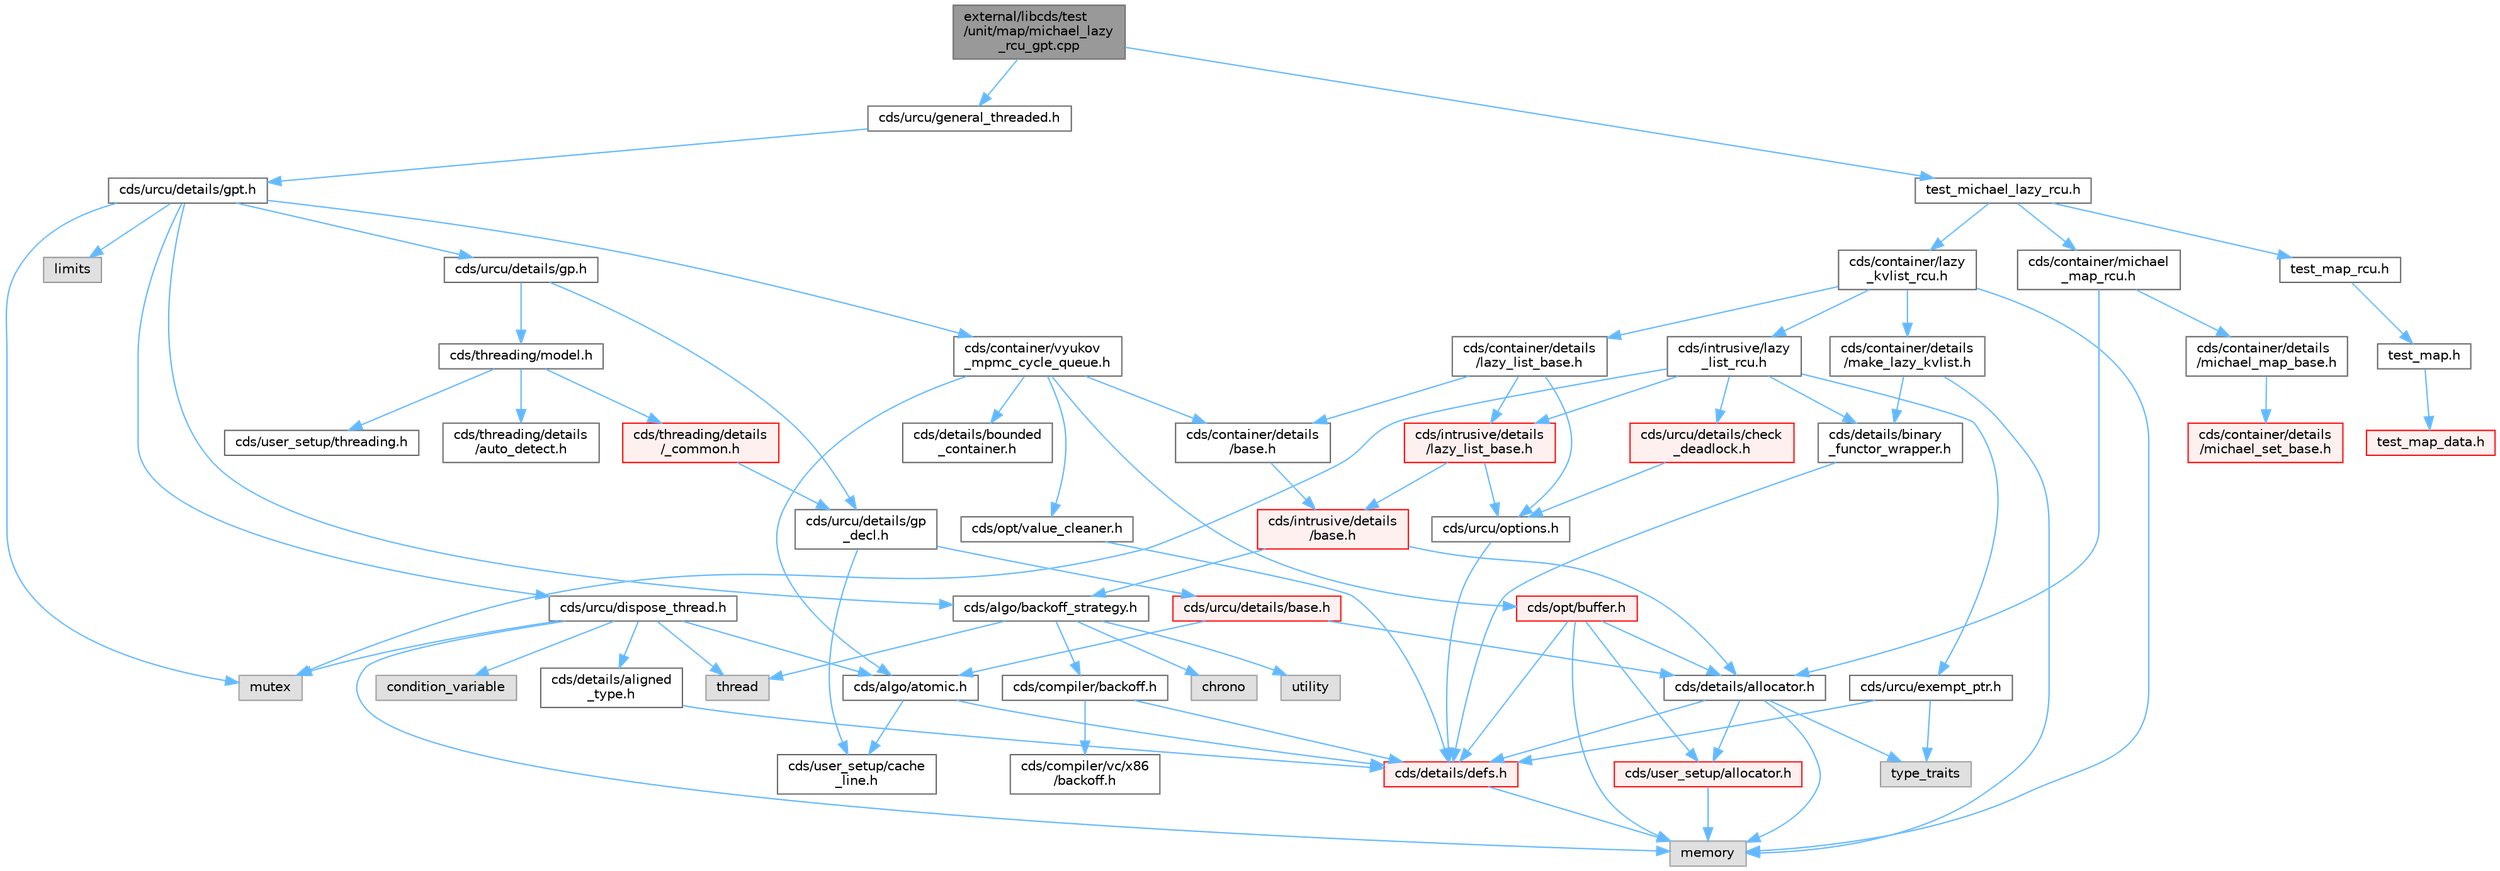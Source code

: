 digraph "external/libcds/test/unit/map/michael_lazy_rcu_gpt.cpp"
{
 // LATEX_PDF_SIZE
  bgcolor="transparent";
  edge [fontname=Helvetica,fontsize=10,labelfontname=Helvetica,labelfontsize=10];
  node [fontname=Helvetica,fontsize=10,shape=box,height=0.2,width=0.4];
  Node1 [id="Node000001",label="external/libcds/test\l/unit/map/michael_lazy\l_rcu_gpt.cpp",height=0.2,width=0.4,color="gray40", fillcolor="grey60", style="filled", fontcolor="black",tooltip=" "];
  Node1 -> Node2 [id="edge83_Node000001_Node000002",color="steelblue1",style="solid",tooltip=" "];
  Node2 [id="Node000002",label="cds/urcu/general_threaded.h",height=0.2,width=0.4,color="grey40", fillcolor="white", style="filled",URL="$general__threaded_8h.html",tooltip=" "];
  Node2 -> Node3 [id="edge84_Node000002_Node000003",color="steelblue1",style="solid",tooltip=" "];
  Node3 [id="Node000003",label="cds/urcu/details/gpt.h",height=0.2,width=0.4,color="grey40", fillcolor="white", style="filled",URL="$gpt_8h.html",tooltip=" "];
  Node3 -> Node4 [id="edge85_Node000003_Node000004",color="steelblue1",style="solid",tooltip=" "];
  Node4 [id="Node000004",label="mutex",height=0.2,width=0.4,color="grey60", fillcolor="#E0E0E0", style="filled",tooltip=" "];
  Node3 -> Node5 [id="edge86_Node000003_Node000005",color="steelblue1",style="solid",tooltip=" "];
  Node5 [id="Node000005",label="limits",height=0.2,width=0.4,color="grey60", fillcolor="#E0E0E0", style="filled",tooltip=" "];
  Node3 -> Node6 [id="edge87_Node000003_Node000006",color="steelblue1",style="solid",tooltip=" "];
  Node6 [id="Node000006",label="cds/urcu/details/gp.h",height=0.2,width=0.4,color="grey40", fillcolor="white", style="filled",URL="$gp_8h.html",tooltip=" "];
  Node6 -> Node7 [id="edge88_Node000006_Node000007",color="steelblue1",style="solid",tooltip=" "];
  Node7 [id="Node000007",label="cds/urcu/details/gp\l_decl.h",height=0.2,width=0.4,color="grey40", fillcolor="white", style="filled",URL="$gp__decl_8h.html",tooltip=" "];
  Node7 -> Node8 [id="edge89_Node000007_Node000008",color="steelblue1",style="solid",tooltip=" "];
  Node8 [id="Node000008",label="cds/urcu/details/base.h",height=0.2,width=0.4,color="red", fillcolor="#FFF0F0", style="filled",URL="$external_2libcds_2cds_2urcu_2details_2base_8h.html",tooltip=" "];
  Node8 -> Node9 [id="edge90_Node000008_Node000009",color="steelblue1",style="solid",tooltip=" "];
  Node9 [id="Node000009",label="cds/algo/atomic.h",height=0.2,width=0.4,color="grey40", fillcolor="white", style="filled",URL="$external_2libcds_2cds_2algo_2atomic_8h.html",tooltip=" "];
  Node9 -> Node10 [id="edge91_Node000009_Node000010",color="steelblue1",style="solid",tooltip=" "];
  Node10 [id="Node000010",label="cds/details/defs.h",height=0.2,width=0.4,color="red", fillcolor="#FFF0F0", style="filled",URL="$details_2defs_8h.html",tooltip=" "];
  Node10 -> Node18 [id="edge92_Node000010_Node000018",color="steelblue1",style="solid",tooltip=" "];
  Node18 [id="Node000018",label="memory",height=0.2,width=0.4,color="grey60", fillcolor="#E0E0E0", style="filled",tooltip=" "];
  Node9 -> Node23 [id="edge93_Node000009_Node000023",color="steelblue1",style="solid",tooltip=" "];
  Node23 [id="Node000023",label="cds/user_setup/cache\l_line.h",height=0.2,width=0.4,color="grey40", fillcolor="white", style="filled",URL="$cache__line_8h.html",tooltip="Cache-line size definition"];
  Node8 -> Node25 [id="edge94_Node000008_Node000025",color="steelblue1",style="solid",tooltip=" "];
  Node25 [id="Node000025",label="cds/details/allocator.h",height=0.2,width=0.4,color="grey40", fillcolor="white", style="filled",URL="$external_2libcds_2cds_2details_2allocator_8h.html",tooltip=" "];
  Node25 -> Node26 [id="edge95_Node000025_Node000026",color="steelblue1",style="solid",tooltip=" "];
  Node26 [id="Node000026",label="type_traits",height=0.2,width=0.4,color="grey60", fillcolor="#E0E0E0", style="filled",tooltip=" "];
  Node25 -> Node18 [id="edge96_Node000025_Node000018",color="steelblue1",style="solid",tooltip=" "];
  Node25 -> Node10 [id="edge97_Node000025_Node000010",color="steelblue1",style="solid",tooltip=" "];
  Node25 -> Node27 [id="edge98_Node000025_Node000027",color="steelblue1",style="solid",tooltip=" "];
  Node27 [id="Node000027",label="cds/user_setup/allocator.h",height=0.2,width=0.4,color="red", fillcolor="#FFF0F0", style="filled",URL="$external_2libcds_2cds_2user__setup_2allocator_8h.html",tooltip="Default implementation of allocator classes."];
  Node27 -> Node18 [id="edge99_Node000027_Node000018",color="steelblue1",style="solid",tooltip=" "];
  Node7 -> Node23 [id="edge100_Node000007_Node000023",color="steelblue1",style="solid",tooltip=" "];
  Node6 -> Node47 [id="edge101_Node000006_Node000047",color="steelblue1",style="solid",tooltip=" "];
  Node47 [id="Node000047",label="cds/threading/model.h",height=0.2,width=0.4,color="grey40", fillcolor="white", style="filled",URL="$model_8h.html",tooltip=" "];
  Node47 -> Node48 [id="edge102_Node000047_Node000048",color="steelblue1",style="solid",tooltip=" "];
  Node48 [id="Node000048",label="cds/threading/details\l/_common.h",height=0.2,width=0.4,color="red", fillcolor="#FFF0F0", style="filled",URL="$__common_8h.html",tooltip=" "];
  Node48 -> Node7 [id="edge103_Node000048_Node000007",color="steelblue1",style="solid",tooltip=" "];
  Node47 -> Node52 [id="edge104_Node000047_Node000052",color="steelblue1",style="solid",tooltip=" "];
  Node52 [id="Node000052",label="cds/user_setup/threading.h",height=0.2,width=0.4,color="grey40", fillcolor="white", style="filled",URL="$external_2libcds_2cds_2user__setup_2threading_8h.html",tooltip=" "];
  Node47 -> Node53 [id="edge105_Node000047_Node000053",color="steelblue1",style="solid",tooltip=" "];
  Node53 [id="Node000053",label="cds/threading/details\l/auto_detect.h",height=0.2,width=0.4,color="grey40", fillcolor="white", style="filled",URL="$auto__detect_8h.html",tooltip=" "];
  Node3 -> Node54 [id="edge106_Node000003_Node000054",color="steelblue1",style="solid",tooltip=" "];
  Node54 [id="Node000054",label="cds/urcu/dispose_thread.h",height=0.2,width=0.4,color="grey40", fillcolor="white", style="filled",URL="$dispose__thread_8h.html",tooltip=" "];
  Node54 -> Node18 [id="edge107_Node000054_Node000018",color="steelblue1",style="solid",tooltip=" "];
  Node54 -> Node37 [id="edge108_Node000054_Node000037",color="steelblue1",style="solid",tooltip=" "];
  Node37 [id="Node000037",label="thread",height=0.2,width=0.4,color="grey60", fillcolor="#E0E0E0", style="filled",tooltip=" "];
  Node54 -> Node4 [id="edge109_Node000054_Node000004",color="steelblue1",style="solid",tooltip=" "];
  Node54 -> Node55 [id="edge110_Node000054_Node000055",color="steelblue1",style="solid",tooltip=" "];
  Node55 [id="Node000055",label="condition_variable",height=0.2,width=0.4,color="grey60", fillcolor="#E0E0E0", style="filled",tooltip=" "];
  Node54 -> Node56 [id="edge111_Node000054_Node000056",color="steelblue1",style="solid",tooltip=" "];
  Node56 [id="Node000056",label="cds/details/aligned\l_type.h",height=0.2,width=0.4,color="grey40", fillcolor="white", style="filled",URL="$aligned__type_8h.html",tooltip=" "];
  Node56 -> Node10 [id="edge112_Node000056_Node000010",color="steelblue1",style="solid",tooltip=" "];
  Node54 -> Node9 [id="edge113_Node000054_Node000009",color="steelblue1",style="solid",tooltip=" "];
  Node3 -> Node57 [id="edge114_Node000003_Node000057",color="steelblue1",style="solid",tooltip=" "];
  Node57 [id="Node000057",label="cds/algo/backoff_strategy.h",height=0.2,width=0.4,color="grey40", fillcolor="white", style="filled",URL="$backoff__strategy_8h.html",tooltip=" "];
  Node57 -> Node42 [id="edge115_Node000057_Node000042",color="steelblue1",style="solid",tooltip=" "];
  Node42 [id="Node000042",label="utility",height=0.2,width=0.4,color="grey60", fillcolor="#E0E0E0", style="filled",tooltip=" "];
  Node57 -> Node37 [id="edge116_Node000057_Node000037",color="steelblue1",style="solid",tooltip=" "];
  Node57 -> Node58 [id="edge117_Node000057_Node000058",color="steelblue1",style="solid",tooltip=" "];
  Node58 [id="Node000058",label="chrono",height=0.2,width=0.4,color="grey60", fillcolor="#E0E0E0", style="filled",tooltip=" "];
  Node57 -> Node59 [id="edge118_Node000057_Node000059",color="steelblue1",style="solid",tooltip=" "];
  Node59 [id="Node000059",label="cds/compiler/backoff.h",height=0.2,width=0.4,color="grey40", fillcolor="white", style="filled",URL="$backoff_8h.html",tooltip=" "];
  Node59 -> Node10 [id="edge119_Node000059_Node000010",color="steelblue1",style="solid",tooltip=" "];
  Node59 -> Node60 [id="edge120_Node000059_Node000060",color="steelblue1",style="solid",tooltip=" "];
  Node60 [id="Node000060",label="cds/compiler/vc/x86\l/backoff.h",height=0.2,width=0.4,color="grey40", fillcolor="white", style="filled",URL="$vc_2x86_2backoff_8h.html",tooltip=" "];
  Node3 -> Node61 [id="edge121_Node000003_Node000061",color="steelblue1",style="solid",tooltip=" "];
  Node61 [id="Node000061",label="cds/container/vyukov\l_mpmc_cycle_queue.h",height=0.2,width=0.4,color="grey40", fillcolor="white", style="filled",URL="$container_2vyukov__mpmc__cycle__queue_8h.html",tooltip=" "];
  Node61 -> Node62 [id="edge122_Node000061_Node000062",color="steelblue1",style="solid",tooltip=" "];
  Node62 [id="Node000062",label="cds/container/details\l/base.h",height=0.2,width=0.4,color="grey40", fillcolor="white", style="filled",URL="$external_2libcds_2cds_2container_2details_2base_8h.html",tooltip=" "];
  Node62 -> Node63 [id="edge123_Node000062_Node000063",color="steelblue1",style="solid",tooltip=" "];
  Node63 [id="Node000063",label="cds/intrusive/details\l/base.h",height=0.2,width=0.4,color="red", fillcolor="#FFF0F0", style="filled",URL="$external_2libcds_2cds_2intrusive_2details_2base_8h.html",tooltip=" "];
  Node63 -> Node25 [id="edge124_Node000063_Node000025",color="steelblue1",style="solid",tooltip=" "];
  Node63 -> Node57 [id="edge125_Node000063_Node000057",color="steelblue1",style="solid",tooltip=" "];
  Node61 -> Node67 [id="edge126_Node000061_Node000067",color="steelblue1",style="solid",tooltip=" "];
  Node67 [id="Node000067",label="cds/opt/buffer.h",height=0.2,width=0.4,color="red", fillcolor="#FFF0F0", style="filled",URL="$external_2libcds_2cds_2opt_2buffer_8h.html",tooltip=" "];
  Node67 -> Node10 [id="edge127_Node000067_Node000010",color="steelblue1",style="solid",tooltip=" "];
  Node67 -> Node27 [id="edge128_Node000067_Node000027",color="steelblue1",style="solid",tooltip=" "];
  Node67 -> Node25 [id="edge129_Node000067_Node000025",color="steelblue1",style="solid",tooltip=" "];
  Node67 -> Node18 [id="edge130_Node000067_Node000018",color="steelblue1",style="solid",tooltip=" "];
  Node61 -> Node69 [id="edge131_Node000061_Node000069",color="steelblue1",style="solid",tooltip=" "];
  Node69 [id="Node000069",label="cds/opt/value_cleaner.h",height=0.2,width=0.4,color="grey40", fillcolor="white", style="filled",URL="$value__cleaner_8h.html",tooltip=" "];
  Node69 -> Node10 [id="edge132_Node000069_Node000010",color="steelblue1",style="solid",tooltip=" "];
  Node61 -> Node9 [id="edge133_Node000061_Node000009",color="steelblue1",style="solid",tooltip=" "];
  Node61 -> Node70 [id="edge134_Node000061_Node000070",color="steelblue1",style="solid",tooltip=" "];
  Node70 [id="Node000070",label="cds/details/bounded\l_container.h",height=0.2,width=0.4,color="grey40", fillcolor="white", style="filled",URL="$bounded__container_8h.html",tooltip=" "];
  Node1 -> Node71 [id="edge135_Node000001_Node000071",color="steelblue1",style="solid",tooltip=" "];
  Node71 [id="Node000071",label="test_michael_lazy_rcu.h",height=0.2,width=0.4,color="grey40", fillcolor="white", style="filled",URL="$map_2test__michael__lazy__rcu_8h.html",tooltip=" "];
  Node71 -> Node72 [id="edge136_Node000071_Node000072",color="steelblue1",style="solid",tooltip=" "];
  Node72 [id="Node000072",label="test_map_rcu.h",height=0.2,width=0.4,color="grey40", fillcolor="white", style="filled",URL="$test__map__rcu_8h.html",tooltip=" "];
  Node72 -> Node73 [id="edge137_Node000072_Node000073",color="steelblue1",style="solid",tooltip=" "];
  Node73 [id="Node000073",label="test_map.h",height=0.2,width=0.4,color="grey40", fillcolor="white", style="filled",URL="$map_2test__map_8h.html",tooltip=" "];
  Node73 -> Node74 [id="edge138_Node000073_Node000074",color="steelblue1",style="solid",tooltip=" "];
  Node74 [id="Node000074",label="test_map_data.h",height=0.2,width=0.4,color="red", fillcolor="#FFF0F0", style="filled",URL="$map_2test__map__data_8h.html",tooltip=" "];
  Node71 -> Node84 [id="edge139_Node000071_Node000084",color="steelblue1",style="solid",tooltip=" "];
  Node84 [id="Node000084",label="cds/container/lazy\l_kvlist_rcu.h",height=0.2,width=0.4,color="grey40", fillcolor="white", style="filled",URL="$lazy__kvlist__rcu_8h.html",tooltip=" "];
  Node84 -> Node18 [id="edge140_Node000084_Node000018",color="steelblue1",style="solid",tooltip=" "];
  Node84 -> Node85 [id="edge141_Node000084_Node000085",color="steelblue1",style="solid",tooltip=" "];
  Node85 [id="Node000085",label="cds/container/details\l/lazy_list_base.h",height=0.2,width=0.4,color="grey40", fillcolor="white", style="filled",URL="$container_2details_2lazy__list__base_8h.html",tooltip=" "];
  Node85 -> Node62 [id="edge142_Node000085_Node000062",color="steelblue1",style="solid",tooltip=" "];
  Node85 -> Node86 [id="edge143_Node000085_Node000086",color="steelblue1",style="solid",tooltip=" "];
  Node86 [id="Node000086",label="cds/intrusive/details\l/lazy_list_base.h",height=0.2,width=0.4,color="red", fillcolor="#FFF0F0", style="filled",URL="$intrusive_2details_2lazy__list__base_8h.html",tooltip=" "];
  Node86 -> Node63 [id="edge144_Node000086_Node000063",color="steelblue1",style="solid",tooltip=" "];
  Node86 -> Node90 [id="edge145_Node000086_Node000090",color="steelblue1",style="solid",tooltip=" "];
  Node90 [id="Node000090",label="cds/urcu/options.h",height=0.2,width=0.4,color="grey40", fillcolor="white", style="filled",URL="$urcu_2options_8h.html",tooltip=" "];
  Node90 -> Node10 [id="edge146_Node000090_Node000010",color="steelblue1",style="solid",tooltip=" "];
  Node85 -> Node90 [id="edge147_Node000085_Node000090",color="steelblue1",style="solid",tooltip=" "];
  Node84 -> Node91 [id="edge148_Node000084_Node000091",color="steelblue1",style="solid",tooltip=" "];
  Node91 [id="Node000091",label="cds/intrusive/lazy\l_list_rcu.h",height=0.2,width=0.4,color="grey40", fillcolor="white", style="filled",URL="$intrusive_2lazy__list__rcu_8h.html",tooltip=" "];
  Node91 -> Node4 [id="edge149_Node000091_Node000004",color="steelblue1",style="solid",tooltip=" "];
  Node91 -> Node86 [id="edge150_Node000091_Node000086",color="steelblue1",style="solid",tooltip=" "];
  Node91 -> Node92 [id="edge151_Node000091_Node000092",color="steelblue1",style="solid",tooltip=" "];
  Node92 [id="Node000092",label="cds/urcu/details/check\l_deadlock.h",height=0.2,width=0.4,color="red", fillcolor="#FFF0F0", style="filled",URL="$check__deadlock_8h.html",tooltip=" "];
  Node92 -> Node90 [id="edge152_Node000092_Node000090",color="steelblue1",style="solid",tooltip=" "];
  Node91 -> Node93 [id="edge153_Node000091_Node000093",color="steelblue1",style="solid",tooltip=" "];
  Node93 [id="Node000093",label="cds/details/binary\l_functor_wrapper.h",height=0.2,width=0.4,color="grey40", fillcolor="white", style="filled",URL="$binary__functor__wrapper_8h.html",tooltip=" "];
  Node93 -> Node10 [id="edge154_Node000093_Node000010",color="steelblue1",style="solid",tooltip=" "];
  Node91 -> Node94 [id="edge155_Node000091_Node000094",color="steelblue1",style="solid",tooltip=" "];
  Node94 [id="Node000094",label="cds/urcu/exempt_ptr.h",height=0.2,width=0.4,color="grey40", fillcolor="white", style="filled",URL="$exempt__ptr_8h.html",tooltip=" "];
  Node94 -> Node26 [id="edge156_Node000094_Node000026",color="steelblue1",style="solid",tooltip=" "];
  Node94 -> Node10 [id="edge157_Node000094_Node000010",color="steelblue1",style="solid",tooltip=" "];
  Node84 -> Node95 [id="edge158_Node000084_Node000095",color="steelblue1",style="solid",tooltip=" "];
  Node95 [id="Node000095",label="cds/container/details\l/make_lazy_kvlist.h",height=0.2,width=0.4,color="grey40", fillcolor="white", style="filled",URL="$make__lazy__kvlist_8h.html",tooltip=" "];
  Node95 -> Node93 [id="edge159_Node000095_Node000093",color="steelblue1",style="solid",tooltip=" "];
  Node95 -> Node18 [id="edge160_Node000095_Node000018",color="steelblue1",style="solid",tooltip=" "];
  Node71 -> Node96 [id="edge161_Node000071_Node000096",color="steelblue1",style="solid",tooltip=" "];
  Node96 [id="Node000096",label="cds/container/michael\l_map_rcu.h",height=0.2,width=0.4,color="grey40", fillcolor="white", style="filled",URL="$michael__map__rcu_8h.html",tooltip=" "];
  Node96 -> Node97 [id="edge162_Node000096_Node000097",color="steelblue1",style="solid",tooltip=" "];
  Node97 [id="Node000097",label="cds/container/details\l/michael_map_base.h",height=0.2,width=0.4,color="grey40", fillcolor="white", style="filled",URL="$michael__map__base_8h.html",tooltip=" "];
  Node97 -> Node98 [id="edge163_Node000097_Node000098",color="steelblue1",style="solid",tooltip=" "];
  Node98 [id="Node000098",label="cds/container/details\l/michael_set_base.h",height=0.2,width=0.4,color="red", fillcolor="#FFF0F0", style="filled",URL="$container_2details_2michael__set__base_8h.html",tooltip=" "];
  Node96 -> Node25 [id="edge164_Node000096_Node000025",color="steelblue1",style="solid",tooltip=" "];
}
